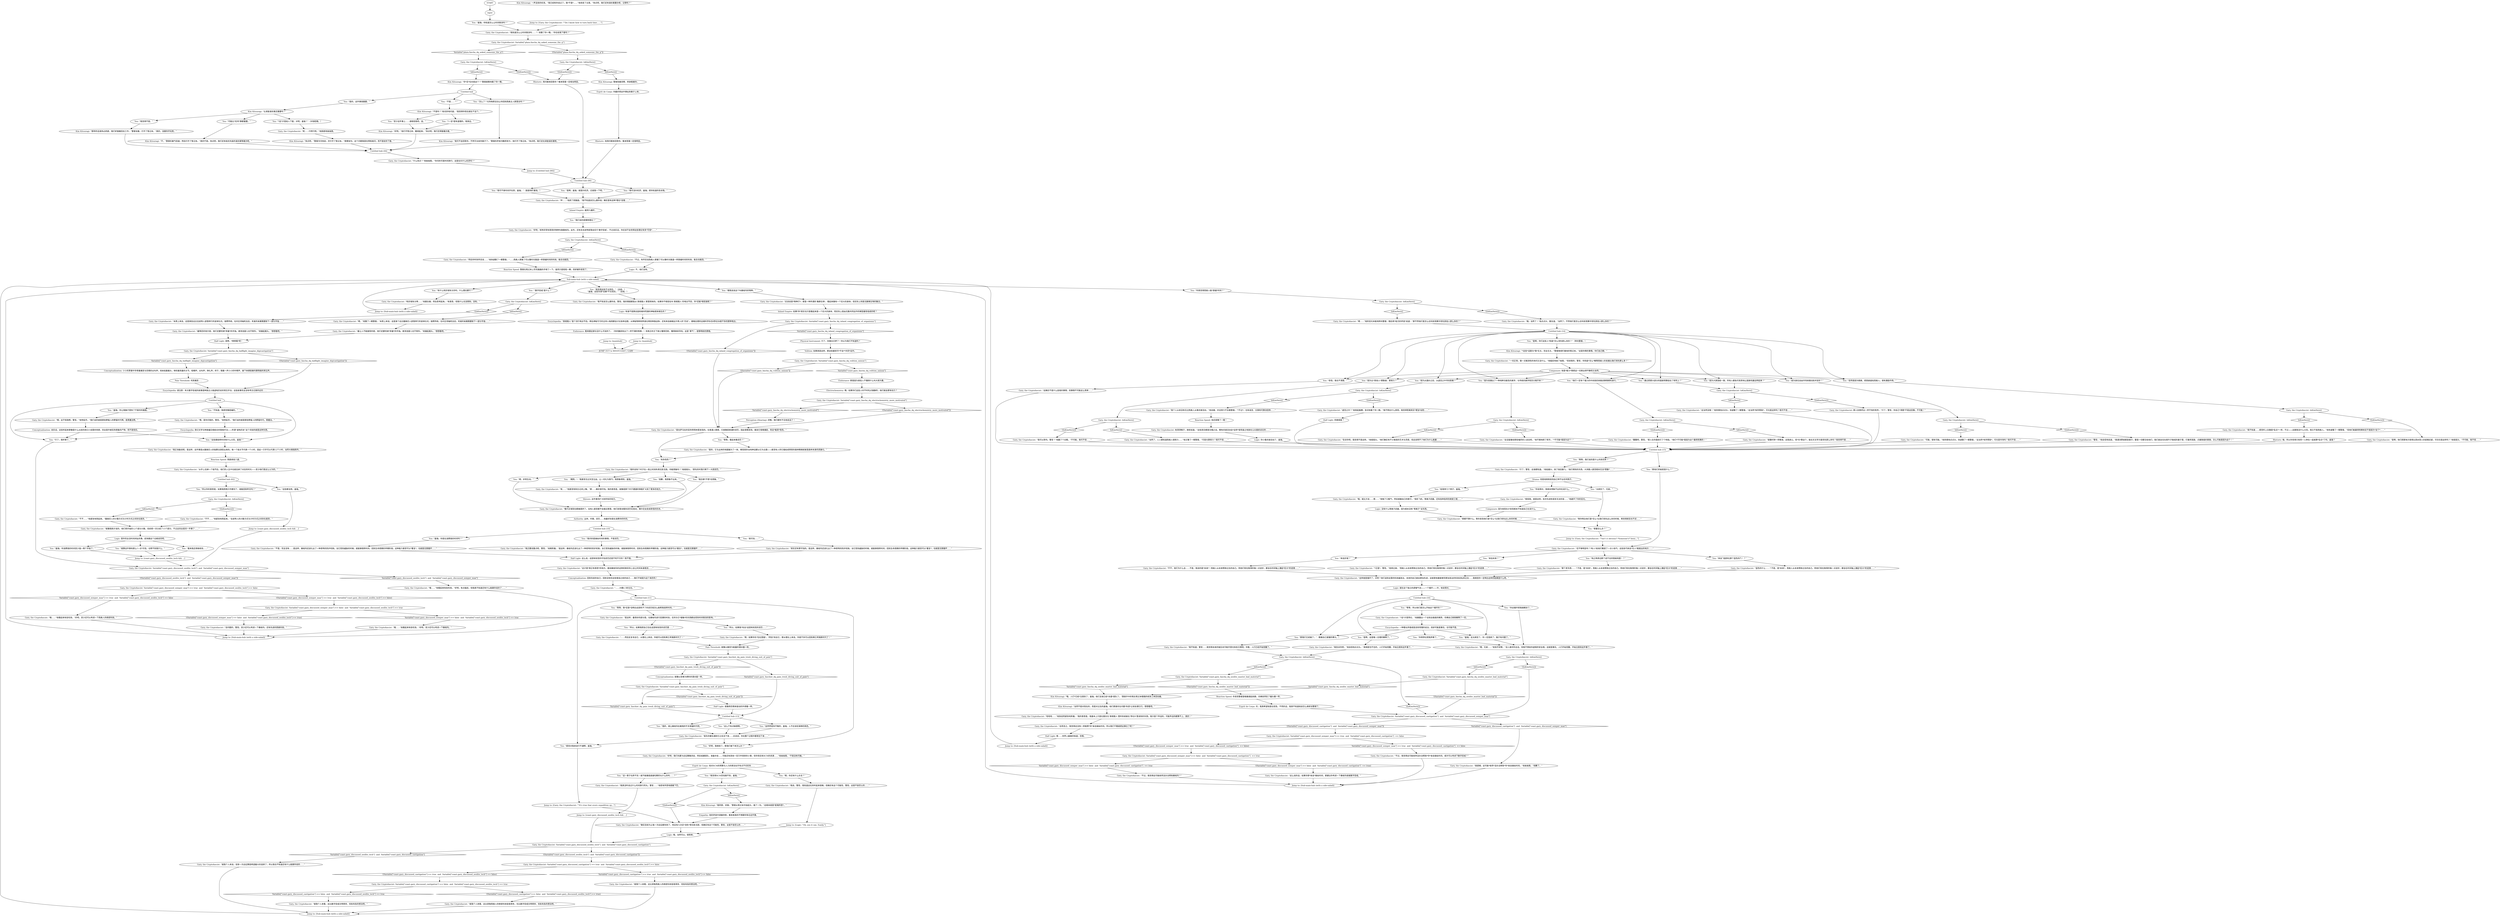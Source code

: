 # WESTCOAST / GARY FASCHA DQ
# Ask Gary if he knows how to turn back time.
# ==================================================
digraph G {
	  0 [label="START"];
	  1 [label="input"];
	  2 [label="You: “好吧，我相信了。那我们接下来怎么办？”"];
	  3 [label="You: “因为从面纱之后、从虚空之中寻找答案？”"];
	  4 [label="Gary, the Cryptofascist: IsKimHere()"];
	  5 [label="IsKimHere()", shape=diamond];
	  6 [label="!(IsKimHere())", shape=diamond];
	  7 [label="Reaction Speed: 他还是瞥了一眼！"];
	  8 [label="Gary, the Cryptofascist: 他清清嗓子，继续说道。“这些其实都是无稽之谈。哪有间谍活动会*这样*堂而皇之地放在公众面前谈论的……”"];
	  9 [label="Gary, the Cryptofascist: “可能，很有可能。”他热情地点点头，快速瞥了一眼警督。“这当然*有所帮助*，可光是市场吗？我可不信……”"];
	  10 [label="Gary, the Cryptofascist: “*正是*，警官。”他倾过身。“西奥人从未来帮助过去的自己。而他们现在取得的每一点进步，都会在时间轴上激起*巨大*的涟漪……”"];
	  11 [label="You: “行了，我听够了。”"];
	  12 [label="Gary, the Cryptofascist: “不不……”他紧张地笑起来。“塞美尼人的计数方式与计时方式之间存在差异。”"];
	  13 [label="Jump to: [coast.gary_discussed_seolite_tech && ...]"];
	  14 [label="You: “那要怎么办？”"];
	  15 [label="Gary, the Cryptofascist: “其实还有更可怕的。是这样，桑帕玛还进化出了一种奇特的防护机制。当它受到威胁的时候，就能够倒转时间，回到生命周期的早期阶段。这种能力甚至可以*重复*，也就是无限循环……”"];
	  16 [label="You: “至少这件事上……请相信我吧，金。”"];
	  17 [label="You: “盖瑞，你是在浪费我的时间吗？”"];
	  18 [label="Gary, the Cryptofascist: “确实目前为止每一次远征都失败了，而且有几次还*消失*得无影无踪，但确实有这个可能性，警官。这是不容否认的……”"];
	  19 [label="Gary, the Cryptofascist: “首先你要在遇到它之后活下来……应该说，你在整个过程中都得活下来……”"];
	  20 [label="Gary, the Cryptofascist: IsKimHere()"];
	  21 [label="IsKimHere()", shape=diamond];
	  22 [label="!(IsKimHere())", shape=diamond];
	  23 [label="Logic: 没有什么等离子武器，因为根本没有“等离子”这东西。"];
	  24 [label="Kim Kitsuragi: “哦，人们*已经*注意到了，盖瑞。他们没准已经*派遣*团队了。”警督手中的笔在笔记本粗糙的纸张上来回动着。"];
	  25 [label="Kim Kitsuragi: “当然不是对现在的，而是对过去的盖瑞。他们更喜欢在问题*失控*之前处理它们。想想看吧。”"];
	  26 [label="You: “盖瑞，你让我脑子里有了不喜欢的画面。”"];
	  27 [label="Gary, the Cryptofascist: “不过，我觉得这可能依然没办法帮助*你*亲自操纵时间。或许可以考虑下数字惩戒？”"];
	  28 [label="You: “*一定*是有道理的，我保证。”"];
	  29 [label="Rhetoric: 用问题来回答你？看来答案一定相当明显。"];
	  30 [label="Gary, the Cryptofascist: “我不知该怎么跟你说，警官。我的情报都是从‘真相猎人’那里得来的。如果你不相信名叫‘真相猎人’的电台节目，你*还能*相信谁呢？”"];
	  31 [label="Gary, the Cryptofascist: “应该说是*物种们*。那是一种所谓的‘集群生物’，看起来像有一个巨大的身体，但实际上则是无数微生物的集合。”"];
	  32 [label="You: “这么干有点缺德啊。”"];
	  33 [label="You: “因为发展出了一种纯粹功能性的美学，与传统的美学观念分离开来？”"];
	  34 [label="You: “等等，所以他们是怎么开始这个循环的？”"];
	  35 [label="Gary, the Cryptofascist: “等你明白他们是*怎么*比我们领先这么多的时候，再觉得疯狂也不迟……”"];
	  36 [label="Gary, the Cryptofascist: “那都不算什么。等你发现他们是*怎么*比我们领先这么多的时候……”"];
	  37 [label="Gary, the Cryptofascist: “我告诉你吧，”他自信地点点头。“真相是包不住的，人们开始觉醒，开始注意到这件事了。”"];
	  38 [label="Gary, the Cryptofascist: “……大概4.5秒左右。”"];
	  39 [label="Gary, the Cryptofascist: “哦……”他看起来有些吃惊。“好吧，至少还可以考虑一下桑帕玛。”"];
	  40 [label="Gary, the Cryptofascist: “不过，有传言说西奥人掌握了可以像时光隧道一样穿越时间的科技。能去也能回。”"];
	  41 [label="Encyclopedia: “真相猎人”是个流行电台节目。两名神秘兮兮的主持人每周都会讨论各种话题，从神秘物种到阴谋论再到种族战争，还有来自赫姆达尔男人的“历史”。跟格拉德的边缘科学杂志《悖论B》差不多的那种电台。"];
	  42 [label="You: “我问的是操纵时间的事情，不是泥巴。”"];
	  43 [label="Gary, the Cryptofascist: Variable[\"coast.gary_faschist_dq_pain_tresh_diving_suit_of_pain\"]"];
	  44 [label="Variable[\"coast.gary_faschist_dq_pain_tresh_diving_suit_of_pain\"]", shape=diamond];
	  45 [label="!(Variable[\"coast.gary_faschist_dq_pain_tresh_diving_suit_of_pain\"])", shape=diamond];
	  46 [label="Gary, the Cryptofascist: “当然了，人人都知道西奥人很努力……”他又瞥了一眼警督。“可是光靠努力？我可不信……”"];
	  47 [label="Gary, the Cryptofascist: “我个人从来没有见过西奥人从事间谍活动，”他说着，并且努力不去看警督。“*不过*，也有谣言、文章和可靠消息称……”"];
	  48 [label="Jump to: [Sub-main-hub (with a side-salad)]"];
	  49 [label="Gary, the Cryptofascist: “就我个人来说，安排一次远征算是希望最大的选择了，所以我也不知道还有什么能跟你说的……”"];
	  50 [label="Jump to: [Gary, the Cryptofascist: \"\"Isn't it obvious? *Someone's* been...\"]"];
	  51 [label="Untitled hub (06)"];
	  52 [label="You: “我可不拿时间开玩笑，盖瑞。”（直直地盯着他。）"];
	  53 [label="Esprit de Corps: 他对RCM的预算与人力的想法似乎有点不切实际……"];
	  54 [label="Logic: 哦，当然可以。很简单。"];
	  55 [label="Gary, the Cryptofascist: “好吧，我们先要为远征筹集资金，然后组建团队，准备补给……可能还有其他一百万件琐碎的小事，但你背后有RCM的资源……”他耸耸肩。“不是没有可能。”"];
	  56 [label="Pain Threshold: 就像以痛苦为能量的潜水服一样。"];
	  57 [label="Untitled hub (15)"];
	  58 [label="Gary, the Cryptofascist: “还不够明显吗？*有人*给他们教授了一点小技巧，这些技巧来自*无人*能抵达的地方……”"];
	  59 [label="You: “来自灰域？”"];
	  60 [label="Half Light: 同类相食？"];
	  61 [label="You: “太疯狂了，兄弟。”"];
	  63 [label="Gary, the Cryptofascist: “本质上来说，这是某些远古吉皮特人部落举行的哀悼仪式。按照传统，在村庄领袖死去后，死者的亲属需要割下一部分手指……”"];
	  64 [label="Half Light: 是啊，*想想看*吧！"];
	  65 [label="Jump to: [coast.gary_discussed_seolite_tech && ...]"];
	  66 [label="Composure: 因为他现在才发现根本不知道自己在说什么。"];
	  67 [label="Gary, the Cryptofascist: “我知道怎么让时间倒流吗……？”他瞥了你一眼。“你在给我下套吗？”"];
	  68 [label="Untitled hub"];
	  69 [label="Untitled hub (04)"];
	  70 [label="You: “可能比*任何*事都重要。”"];
	  71 [label="You: “是啊，盖瑞，就是抖机灵。迁就我一下吧。”"];
	  72 [label="Inland Empire: 越深入越好。"];
	  73 [label="You: “有什么和灰域有关的吗，什么理论都行？”"];
	  74 [label="You: “我觉得这些不太现实。”（总结。）\n“盖瑞，这些东西*全都*不太现实。”（总结。）"];
	  75 [label="Volition: 如果真是这样，那这些器官可*不会**共同*运作。"];
	  76 [label="You: “感觉对我来说行不通啊，盖瑞。”"];
	  77 [label="Gary, the Cryptofascist: “……然后反复攻击它，从理论上来说，你就可以回到弗兰考格斯时代了！”"];
	  78 [label="Logic: 你小看间谍活动了，盖瑞。"];
	  79 [label="Jump to: [Sub-main-hub (with a side-salad)]"];
	  80 [label="Gary, the Cryptofascist: Variable[\"coast.gary_fascha_dq_halflight_imagine_digicastigation\"]"];
	  81 [label="Variable[\"coast.gary_fascha_dq_halflight_imagine_digicastigation\"]", shape=diamond];
	  82 [label="!(Variable[\"coast.gary_fascha_dq_halflight_imagine_digicastigation\"])", shape=diamond];
	  83 [label="Gary, the Cryptofascist: “那个老东西……？不是，是*未来*。西奥人从未来帮助过去的自己。而他们现在取得的每一点进步，都会在时间轴上激起*巨大*的涟漪……”"];
	  84 [label="Gary, the Cryptofascist: “没问题的，警官。至少还可以考虑一下桑帕玛，还有先进的西奥科技。”"];
	  85 [label="Kim Kitsuragi: “快点吧，”警督冷冷地说，并打开了笔记本。“顺便说句，这个问题我是在明知故问，而不是给你下套。”"];
	  86 [label="Jump to: [Untitled hub (06)]"];
	  87 [label="Gary, the Cryptofascist: IsKimHere()"];
	  88 [label="IsKimHere()", shape=diamond];
	  89 [label="!(IsKimHere())", shape=diamond];
	  90 [label="Reaction Speed: 警督在笔记本上写写画画的手顿了一下。虽然只是短短一瞬，但却被你发现了。"];
	  91 [label="You: “‘数字惩戒’是什么？”"];
	  92 [label="Gary, the Cryptofascist: Variable[\"coast.gary_fascha_dq_inland_congregation_of_organisms\"]"];
	  93 [label="Variable[\"coast.gary_fascha_dq_inland_congregation_of_organisms\"]", shape=diamond];
	  94 [label="!(Variable[\"coast.gary_fascha_dq_inland_congregation_of_organisms\"])", shape=diamond];
	  95 [label="Gary, the Cryptofascist: Variable[\"coast.gary_fascha_dq_volition_unison\"]"];
	  96 [label="Variable[\"coast.gary_fascha_dq_volition_unison\"]", shape=diamond];
	  97 [label="!(Variable[\"coast.gary_fascha_dq_volition_unison\"])", shape=diamond];
	  98 [label="You: “有多危险？”"];
	  99 [label="Gary, the Cryptofascist: “我听说有个村子在一夜之间消失得无影无踪。你能想象吗？”他摇摇头。“原先的村落只剩下一大团泥巴。”"];
	  100 [label="You: “嗯，非常生动。”"];
	  101 [label="You: （嘲笑。）“我甚至见过天空泣血，让一切化为蒸汽。我想象得到，盖瑞。”"];
	  102 [label="Kim Kitsuragi: “*这些*话题与*我*无关。完全无关。”警督继续盯着他的笔记本。“这是你俩的事情。你们自己聊。”"];
	  103 [label="Gary, the Cryptofascist: IsKimHere()"];
	  104 [label="IsKimHere()", shape=diamond];
	  105 [label="!(IsKimHere())", shape=diamond];
	  106 [label="You: “这些跟扭转时间有什么关系，盖瑞？”"];
	  107 [label="Untitled hub (02)"];
	  108 [label="Jump to: [Sub-main-hub (with a side-salad)]"];
	  109 [label="Jump to: [Gary, the Cryptofascist: \"\"It's true that every expedition up...\"]"];
	  110 [label="You: “抱歉，我想象不出来。”"];
	  111 [label="Untitled hub (11)"];
	  112 [label="Gary, the Cryptofascist: “嗯……”他的目光本能地转向警督，随后用*低沉的声音*说道：“那不然他们是怎么在科技竞赛中领先其他人那么多的？”"];
	  113 [label="You: “他们一定有个强力的中央政府来推进事情顺利进行。”"];
	  114 [label="Gary, the Cryptofascist: “一切正常。做一点推测性的询问又没什么。”他尴尬地耸了耸肩。“但讲真的，警官，你到底*怎么*解释西奥人的发展比我们领先那么多？”"];
	  115 [label="Gary, the Cryptofascist: “醒醒吧，警官。”那人在你面前打了个响指。“他们*不可能*是因为这个赢得竞赛的！”"];
	  116 [label="Gary, the Cryptofascist: “哦，就比方说……嗯……”他喘了口粗气，然后揉着自己的脖子。“隐形飞机，等离子武器，还有各种各样的绝密工程……”"];
	  117 [label="You: “所以你的意思是，如果我把两只手都切了，就能回到昨天吗？”"];
	  118 [label="Conceptualization: 说实话，这些听起来更像是什么从前的奇幻小说里的场景，完全是作者狂热想象的产物，而不是现实。"];
	  119 [label="Gary, the Cryptofascist: IsKimHere()"];
	  120 [label="IsKimHere()", shape=diamond];
	  121 [label="!(IsKimHere())", shape=diamond];
	  122 [label="Jump to: [Logic: \"Oh, yes it can. Easily.\"]"];
	  123 [label="Gary, the Cryptofascist: “是在萨马拉的亚热带雨林里发现的。在普通人眼里，它就像是普通的泥巴，因此很难发现。据说它很难捕捉，而且*极其*危险。”"];
	  124 [label="Conceptualization: 回到先前的自己，回到没有犯这些错误之前的自己……我们不就是为这个来的吗！"];
	  125 [label="Gary, the Cryptofascist: IsKimHere()"];
	  126 [label="IsKimHere()", shape=diamond];
	  127 [label="!(IsKimHere())", shape=diamond];
	  128 [label="Untitled hub (16)"];
	  129 [label="You: “那我们已经输了。”（看着自己紧握的拳头。）"];
	  130 [label="Gary, the Cryptofascist: “我可以笑吗，警官？”他翻了个白眼。“不可能，我可不信……”"];
	  131 [label="Gary, the Cryptofascist: “这确实不是什么容易的事情，但事情不可能这么简单……”"];
	  132 [label="Gary, the Cryptofascist: “我不知道，警官……我觉得未来的瑞瓦肖可能手里也有些王牌吧。你看，人们已经开始觉醒了。”"];
	  133 [label="Pain Threshold: 何其痛苦……"];
	  134 [label="Gary, the Cryptofascist: “不不……”他紧张地笑起来。“吉皮特人的计数方式与计时方式之间存在差异。”"];
	  135 [label="You: “盖瑞，你浪费我的时间至少值一两个手指了。”"];
	  136 [label="You: “我们说的是哪种理论？”"];
	  137 [label="Gary, the Cryptofascist: Variable[\"coast.gary_discussed_semper_maa\"] == false  and  Variable[\"coast.gary_discussed_seolite_tech\"] == true"];
	  138 [label="Variable[\"coast.gary_discussed_semper_maa\"] == false  and  Variable[\"coast.gary_discussed_seolite_tech\"] == true", shape=diamond];
	  139 [label="!(Variable[\"coast.gary_discussed_semper_maa\"] == false  and  Variable[\"coast.gary_discussed_seolite_tech\"] == true)", shape=diamond];
	  140 [label="Gary, the Cryptofascist: Variable[\"coast.gary_discussed_semper_maa\"] == true  and  Variable[\"coast.gary_discussed_castigation\"]  == false"];
	  141 [label="Variable[\"coast.gary_discussed_semper_maa\"] == true  and  Variable[\"coast.gary_discussed_castigation\"]  == false", shape=diamond];
	  142 [label="!(Variable[\"coast.gary_discussed_semper_maa\"] == true  and  Variable[\"coast.gary_discussed_castigation\"]  == false)", shape=diamond];
	  143 [label="Gary, the Cryptofascist: “嗯，如果你先*包在里面*，*然后*攻击它，那从理论上来说，你差不多可以回到弗兰考格斯时代了！”"];
	  144 [label="Half Light: 就像用恐惧来驱动的外骨骼一样。"];
	  145 [label="Gary, the Cryptofascist: “我正要说重点呢，警官。”他微笑着。“是这样，桑帕玛还进化出了一种奇特的防护机制。当它受到威胁的时候，就能够倒转时间，回到生命周期的早期阶段。这种能力甚至可以*重复*，也就是无限循环……”"];
	  146 [label="You: “通过把更大部分的国家预算投在了研究上？”"];
	  147 [label="Composure: 他是*极力*想把这一切表达得平静而又自然。"];
	  148 [label="Gary, the Cryptofascist: IsKimHere()"];
	  149 [label="IsKimHere()", shape=diamond];
	  150 [label="!(IsKimHere())", shape=diamond];
	  151 [label="You: “是啊，这是唯一合理的解释了。”"];
	  152 [label="Gary, the Cryptofascist: “我不知道……感觉听上去像是*乱伦*一样，不过——这跟我没什么关系，我又不是西奥人。”他快速瞥了一眼警督。“但他们能赢得竞赛肯定不是因为*这个*……”"];
	  153 [label="Gary, the Cryptofascist: Variable[\"coast.gary_fascha_dq_seolite_master_bad_material\"]"];
	  154 [label="Variable[\"coast.gary_fascha_dq_seolite_master_bad_material\"]", shape=diamond];
	  155 [label="!(Variable[\"coast.gary_fascha_dq_seolite_master_bad_material\"])", shape=diamond];
	  156 [label="Gary, the Cryptofascist: Variable[\"coast.gary_discussed_castigation\"]  and  Variable[\"coast.gary_discussed_semper_maa\"]"];
	  157 [label="Variable[\"coast.gary_discussed_castigation\"]  and  Variable[\"coast.gary_discussed_semper_maa\"]", shape=diamond];
	  158 [label="!(Variable[\"coast.gary_discussed_castigation\"]  and  Variable[\"coast.gary_discussed_semper_maa\"])", shape=diamond];
	  159 [label="You: “真可怕……”"];
	  160 [label="You: “盖瑞，你知道怎么让时间倒流吗？”"];
	  161 [label="Jump to: [mainhub]"];
	  162 [label="You: “我压根*不想*去想象。”"];
	  163 [label="Authority: 丛林，村镇，泥巴……他最好别是在浪费你的时间。"];
	  164 [label="You: “这一辈子也弄不完！就不能像是直接吃颗药丸什么的吗……？”"];
	  165 [label="You: “所以，如果我*攻击*这团有知觉的泥巴……”"];
	  166 [label="Untitled hub (14)"];
	  167 [label="You: “因为大家团结一致，所有人都各尽其责地让国家机器运转起来？”"];
	  168 [label="Gary, the Cryptofascist: IsKimHere()"];
	  169 [label="IsKimHere()", shape=diamond];
	  170 [label="!(IsKimHere())", shape=diamond];
	  171 [label="Gary, the Cryptofascist: “警官，”他自信地说道，“普通消费者都是傻子。要是一切都交给他们，我们就会住在假竹子做成的屋子里，打着邦高鼓，点着致癌的熏香。怎么可能是因为这个！”"];
	  172 [label="Rhetoric: 哦，所以你觉得只和同一人种在一起就算*乱伦*了吗，盖瑞？"];
	  173 [label="Logic: 就在这个独立的逻辑气泡——一个循环——中，他说得对。"];
	  174 [label="Half Light: 嗯……世界上最美的味道，恐惧。"];
	  175 [label="Conceptualization: 小小的茅屋中孕育着痛苦与恐惧的尖叫声。母亲低垂着头，啃咬着孩童的关节。咀嚼声，尖叫声，挣扎声。终于，随着一声小小的咔嚓声，接下来便是暴风骤雨般的哭泣声。"];
	  176 [label="Endurance: 看来跟这家伙没什么可说的了。（你的腹部发出了一声不满的咆哮。）但真正的王下骑士懂得忍耐，懂得继续寻找。这是“勇气”，是黎明前的黑暗。"];
	  177 [label="Gary, the Cryptofascist: “很遗憾，这可能*依然*没办法帮助*你*亲自操纵时间。”他耸耸肩。“抱歉了。”"];
	  178 [label="Gary, the Cryptofascist: “就我个人来看，这比数字惩戒文明得多，但各有各的想法吧。”"];
	  179 [label="Kim Kitsuragi: “我同意，侦探。”警督从笔记本中抬起头，插了一句。“这根本就是*匪夷所思*。”"];
	  180 [label="Kim Kitsuragi: “我可不会回答你，不然可太给你面子了。”警督的声音冷酷而官方，他打开了笔记本。“快点吧，我们还在调查谋杀案呢。”"];
	  181 [label="Gary, the Cryptofascist: “不是，完全没有……是这样，桑帕玛还进化出了一种奇特的防护机制。当它受到威胁的时候，就能够倒转时间，回到生命周期的早期阶段。这种能力甚至可以*重复*，也就是无限循环……”"];
	  182 [label="Gary, the Cryptofascist: “这才是*真正有意思*的地方。据说桑帕玛的这种机制实际上会让时间本身倒流……”"];
	  183 [label="Gary, the Cryptofascist: IsKimHere()"];
	  184 [label="IsKimHere()", shape=diamond];
	  185 [label="!(IsKimHere())", shape=diamond];
	  186 [label="Gary, the Cryptofascist: “这样就是循环了，对吧？他们送到这里的科技越发达，未来的自己就会更加先进，这就意味着能够将更加发达的科技走私到过去……我相信你一定明白这样的结果是什么吧。”"];
	  187 [label="You: “盖瑞，这太疯狂了。你一定是疯了，脑子有问题了。”"];
	  188 [label="Drama: 但是他刚刚发现自己举不出任何例子。"];
	  189 [label="Empathy: 他的声音中透着欣慰，看来是真的不想跟你争论这件事。"];
	  190 [label="Gary, the Cryptofascist: IsKimHere()"];
	  191 [label="IsKimHere()", shape=diamond];
	  192 [label="!(IsKimHere())", shape=diamond];
	  193 [label="Kim Kitsuragi: “比调查谋杀案还重要吗？”"];
	  194 [label="Rhetoric: 他用问题来回答你。看来答案一定很明显。"];
	  195 [label="Logic: 有谁不是靠创造和维持荒唐的神秘感来维生的？"];
	  196 [label="Inland Empire: 如果*你*其实也只是看起来是一个巨大的身体，而实际上是由无数共同运作的微型器官组成的呢？"];
	  197 [label="You: “我觉得RCM恐怕做不到，盖瑞。”"];
	  198 [label="You: “因为放任自由市场来推动技术进步？”"];
	  199 [label="You: “显然是因为隔离，把西奥留给西奥人。很有激励作用。”"];
	  200 [label="You: “来自未来？”"];
	  201 [label="Gary, the Cryptofascist: “就像时钟一样精准，这我承认。但*光*靠这个，能在天文学方面领先那么多吗？我觉得不是……”"];
	  202 [label="Gary, the Cryptofascist: “这话留着给那些嗑药的人说去吧，”他不屑地挥了挥手。“*不可能*是因为这个！”"];
	  203 [label="Esprit de Corps: 天，我真希望他是在挖苦。不然的话，我真不知道他该怎么继续当警探了。"];
	  204 [label="Gary, the Cryptofascist: “最让人不能接受的是，他们还要咬掉*孩童*的手指。甚至连婴儿也不例外。”他皱起眉头。“想想看吧。”"];
	  205 [label="You: “就算这件事有那么*一点*可信，也帮不到我什么。”"];
	  206 [label="You: “地之角旁边那个进不去的隐秘地堡！？”"];
	  207 [label="You: “嗯，你还有什么办法？”"];
	  208 [label="Kim Kitsuragi: “不是吗？”他诧异地问道。“我觉得你现在就在干这个。”"];
	  209 [label="Gary, the Cryptofascist: Variable[\"coast.gary_fascha_dq_electrochemistry_more_motivated\"]"];
	  210 [label="Variable[\"coast.gary_fascha_dq_electrochemistry_more_motivated\"]", shape=diamond];
	  211 [label="!(Variable[\"coast.gary_fascha_dq_electrochemistry_more_motivated\"])", shape=diamond];
	  212 [label="Gary, the Cryptofascist: IsKimHere()"];
	  213 [label="IsKimHere()", shape=diamond];
	  214 [label="!(IsKimHere())", shape=diamond];
	  215 [label="You: “奇怪，我也不清楚。”"];
	  216 [label="Gary, the Cryptofascist: “是啊，他们把那地方锁得比西米恩人的屁眼还紧，可仅仅是这样吗？”他摇摇头。“不可能，我不信……”"];
	  217 [label="You: “你这循环把我搞糊涂了。”"];
	  218 [label="Gary, the Cryptofascist: “这当然没错！”他热情地点点头，快速瞥了一眼警督。“这当然*有所帮助*，可光是这样吗？我可不信……”"];
	  219 [label="Gary, the Cryptofascist: “不不，他们为什么会……不是，我说的是*未来*！西奥人从未来帮助过去的自己。而他们现在取得的每一点进步，都会在时间轴上激起*巨大*的涟漪……”"];
	  220 [label="Gary, the Cryptofascist: “相信我，就是这样。技术先进到语言无法形容……”他避开了你的目光。"];
	  221 [label="Gary, the Cryptofascist: “*这*才是悖论，”他展露出一个全知全能般的微笑，仿佛自己刚刚解释了一切。"];
	  222 [label="Encyclopedia: 一种看似矛盾或是违背常理的说法，但却可能是事实。也可能不是。"];
	  223 [label="Gary, the Cryptofascist: “哈哈哈……”他急促而紧张地笑着。“我的意思是，我基本上只是在重复在‘真相猎人’里听到或者在‘悖论B’里读到的东西。我只是个传话的，可能传话的都算不上，真的！”"];
	  224 [label="Untitled hub"];
	  225 [label="Gary, the Cryptofascist: “我正准备说呢。是这样，这件事是从塞美尼人的指算法演变出来的。每一个指关节代表一个小时，因此一只手可以代表12个小时，当然大拇指除外。”"];
	  226 [label="Encyclopedia: 请注意：有关数字惩戒的故事是种族主义者虚构历史的常见手法，这些故事完全没有考古记录的证实……"];
	  227 [label="You: “不知道，我感觉像是编的。”"];
	  228 [label="Gary, the Cryptofascist: “这么说的话，如果你想*亲自*操纵时间，那建议你考虑一下桑帕玛或者数字惩戒。”"];
	  229 [label="Gary, the Cryptofascist: “不过，我觉得这可能依然没办法帮助桑帕玛？”"];
	  230 [label="Gary, the Cryptofascist: Variable[\"coast.gary_discussed_castigation\"] == false  and  Variable[\"coast.gary_discussed_seolite_tech\"] == true"];
	  231 [label="Variable[\"coast.gary_discussed_castigation\"] == false  and  Variable[\"coast.gary_discussed_seolite_tech\"] == true", shape=diamond];
	  232 [label="!(Variable[\"coast.gary_discussed_castigation\"] == false  and  Variable[\"coast.gary_discussed_seolite_tech\"] == true)", shape=diamond];
	  233 [label="Jump to: [Gary, the Cryptofascist: \"\"Do I know how to turn back time......\"]"];
	  234 [label="You: “怎么了？光凭物质没法让你回到西奥主人那里去吗？”"];
	  235 [label="Kim Kitsuragi: “不，”警督叹着气回道，然后打开了笔记本。“真的不是。快点吧，我们还有低优先级的谋杀案等着办呢。”"];
	  236 [label="You: “我可没抖机灵，盖瑞。把你知道的告诉我。”"];
	  237 [label="Gary, the Cryptofascist: “呼……”他抓了抓脑袋。“我不知道该怎么跟你说。确实是有这种*理论*没错……”"];
	  238 [label="Gary, the Cryptofascist: “哦，当然了！”他点点头，重复道。“当然了。不然他们是怎么在科技竞赛中领先其他人那么多的？”"];
	  239 [label="You: “是啊，你们这些人*到底*怎么领先那么多的？”（转向警督。）"];
	  240 [label="You: “来自飞旋旅社那个蓝色的门！？”"];
	  241 [label="Gary, the Cryptofascist: “蓝色的什么……？不是，是*未来*。西奥人从未来帮助过去的自己。而他们现在取得的每一点进步，都会在时间轴上激起*巨大*的涟漪……”"];
	  242 [label="You: “给我举几个例子，盖瑞。”"];
	  243 [label="You: “你说得对，我根本想象不出你在说什么。”"];
	  244 [label="Gary, the Cryptofascist: “最残忍的地方是，他们还要咬掉*孩童*的手指。甚至连婴儿也不例外。”他皱起眉头。“想想看吧。”"];
	  245 [label="Encyclopedia: 奇幻文学与种族偏见相结合的隐喻手法——所谓“虚构历史”这个词说的就是这种东西。"];
	  246 [label="Gary, the Cryptofascist: Variable[\"coast.gary_discussed_semper_maa\"] == false  and  Variable[\"coast.gary_discussed_castigation\"]  == true"];
	  247 [label="Variable[\"coast.gary_discussed_semper_maa\"] == false  and  Variable[\"coast.gary_discussed_castigation\"]  == true", shape=diamond];
	  248 [label="!(Variable[\"coast.gary_discussed_semper_maa\"] == false  and  Variable[\"coast.gary_discussed_castigation\"]  == true)", shape=diamond];
	  249 [label="Gary, the Cryptofascist: Variable[\"coast.gary_discussed_castigation\"] == true  and  Variable[\"coast.gary_discussed_seolite_tech\"] == false"];
	  250 [label="Variable[\"coast.gary_discussed_castigation\"] == true  and  Variable[\"coast.gary_discussed_seolite_tech\"] == false", shape=diamond];
	  251 [label="!(Variable[\"coast.gary_discussed_castigation\"] == true  and  Variable[\"coast.gary_discussed_seolite_tech\"] == false)", shape=diamond];
	  252 [label="Kim Kitsuragi: “你*还*在纠结这个？”警督疲惫地看了你一眼。"];
	  253 [label="You: “*这*才是给人下套，对吧，盖瑞？”（对他眨眼。）"];
	  254 [label="Half Light: 这么说，这团有知觉的可怕泥巴还是不死不灭的？真不错。"];
	  255 [label="Untitled hub (13)"];
	  256 [label="Gary, the Cryptofascist: “虚空之中？”他抱起胳膊，急切地看了你一眼。“我不明白什么意思。我觉得答案其实*更加*凶险……”"];
	  257 [label="You: “你用悖论把我弄晕了。”"];
	  258 [label="Gary, the Cryptofascist: IsKimHere()"];
	  259 [label="IsKimHere()", shape=diamond];
	  260 [label="!(IsKimHere())", shape=diamond];
	  261 [label="Logic: 是你完全没时间闲扯的事。赶快跟这个白痴说完吧。"];
	  262 [label="Gary, the Cryptofascist: “喂，这不怪我啊，警官。”他举起手。“我们谈的就是那些野蛮人的野蛮时代啊。是黑魔法啊。”"];
	  263 [label="Jump to: [mainhub]"];
	  264 [label="Gary, the Cryptofascist: “喂，是你问我的，警官。”他举起手。“我们谈的就是那些野蛮人的野蛮时代。黑魔法。”"];
	  265 [label="Jump to: [Sub-main-hub (with a side-salad)]"];
	  266 [label="Gary, the Cryptofascist: “就我个人来看，这比获取西奥人的绝密科技容易得多，但各有各的想法吧。”"];
	  267 [label="Kim Kitsuragi: 警督抱着双臂，转身看着你。"];
	  268 [label="Gary, the Cryptofascist: “呃……行吧行吧。”他困惑地耸耸肩。"];
	  269 [label="Gary, the Cryptofascist: “然后你听到传言说……”他快速瞥了一眼警督。“……西奥人掌握了可以像时光隧道一样穿越时间的科技。能去也能回。”"];
	  270 [label="You: “等等，看起来像泥巴？”"];
	  271 [label="Untitled hub (10)"];
	  272 [label="Conceptualization: 就像以苦难为燃料的潜水艇一样。"];
	  273 [label="You: “自然界是有平衡的，盖瑞。人不应该扮演神的角色。”"];
	  274 [label="You: “等等，我们说的是什么科技优势？”"];
	  275 [label="Gary, the Cryptofascist: “喂，兄弟……”他张开双臂。“没人喜欢听这话，但我不想给你虚假的安全感。这就是事实。人们开始觉醒，开始注意到这件事了。”"];
	  276 [label="Gary, the Cryptofascist: IsKimHere()"];
	  277 [label="IsKimHere()", shape=diamond];
	  278 [label="!(IsKimHere())", shape=diamond];
	  279 [label="Reaction Speed: 简直胡说八道。"];
	  280 [label="You: “这些都没用，盖瑞。”"];
	  281 [label="Gary, the Cryptofascist: “就像我刚才说的，他们用手指的12个部分计数，但却把一天分成了15个部分。不过这完全是另一件事了……”"];
	  282 [label="You: “看来我还得继续找……”"];
	  283 [label="Gary, the Cryptofascist: “哦……”他看起来有些吃惊。“好吧，有点尴尬，但我真不知道还有什么能跟你说的了……”"];
	  284 [label="Gary, the Cryptofascist: “就我个人来看，这比获取西奥人的绝密科技容易得多，也比数字惩戒文明得多，但各有各的想法吧。”"];
	  285 [label="Gary, the Cryptofascist: Variable[\"plaza.fascha_dq_asked_someone_the_q\"]"];
	  286 [label="Variable[\"plaza.fascha_dq_asked_someone_the_q\"]", shape=diamond];
	  287 [label="!(Variable[\"plaza.fascha_dq_asked_someone_the_q\"])", shape=diamond];
	  288 [label="Esprit de Corps: 你最好把这件事扯到案子上来。"];
	  289 [label="Kim Kitsuragi: “那样的话请务必抓紧，我们好接着回去工作，”警督说着，打开了笔记本。“真的，没跟你开玩笑。”"];
	  290 [label="You: “跟我说说这个叫桑帕玛的物种。”"];
	  291 [label="Physical Instrument: 行了，别做白日梦了！你以为我们不知道吗？"];
	  292 [label="Perception (Hearing): 闭嘴，我们都听不见他说话了！"];
	  293 [label="Electrochemistry: 喂，如果你们这些人时不时吃点镇静药，他们就会更有动力？"];
	  294 [label="Gary, the Cryptofascist: “咳……”他甚至惊到忘记闭上嘴。“那……确实很可怕。我的意思是，就像是那个村子遭遇的惨剧扩大到了更多的地方。”"];
	  295 [label="Gary, the Cryptofascist: “我真没听说过什么时间旅行药丸，警官……”他若有所思地揉着下巴。"];
	  296 [label="You: “很好。就让桑帕玛拉着我的牛车穿越时代吧。”"];
	  297 [label="You: “因为比*其他人*更勤奋、更努力？”"];
	  298 [label="Gary, the Cryptofascist: IsKimHere()"];
	  299 [label="IsKimHere()", shape=diamond];
	  300 [label="!(IsKimHere())", shape=diamond];
	  301 [label="Gary, the Cryptofascist: “告诉你吧，我觉得不是这样。”他摇摇头。“他们确实有不少美丽的艺术与灵感，但这说明不了他们为什么能赢……”"];
	  302 [label="Gary, the Cryptofascist: “行了，警官，这谁都知道。”他低着头，挠了挠后脑勺。“他们得到的东西，大多数人甚至根本无法*想象*……”"];
	  303 [label="Gary, the Cryptofascist: IsKimHere()"];
	  304 [label="IsKimHere()", shape=diamond];
	  305 [label="!(IsKimHere())", shape=diamond];
	  306 [label="Gary, the Cryptofascist: Variable[\"coast.gary_discussed_seolite_tech\"]  and  Variable[\"coast.gary_discussed_semper_maa\"]"];
	  307 [label="Variable[\"coast.gary_discussed_seolite_tech\"]  and  Variable[\"coast.gary_discussed_semper_maa\"]", shape=diamond];
	  308 [label="!(Variable[\"coast.gary_discussed_seolite_tech\"]  and  Variable[\"coast.gary_discussed_semper_maa\"])", shape=diamond];
	  309 [label="Gary, the Cryptofascist: Variable[\"coast.gary_discussed_semper_maa\"] == true  and  Variable[\"coast.gary_discussed_seolite_tech\"] == false"];
	  310 [label="Variable[\"coast.gary_discussed_semper_maa\"] == true  and  Variable[\"coast.gary_discussed_seolite_tech\"] == false", shape=diamond];
	  311 [label="!(Variable[\"coast.gary_discussed_semper_maa\"] == true  and  Variable[\"coast.gary_discussed_seolite_tech\"] == false)", shape=diamond];
	  312 [label="Gary, the Cryptofascist: “哦……”他看起来有些吃惊。“好吧，至少还可以考虑一下西奥人的绝密科技。”"];
	  313 [label="Jump to: [coast.gary_discussed_seolite_tech && ...]"];
	  314 [label="Gary, the Cryptofascist: Variable[\"coast.gary_discussed_seolite_tech\"]  and  Variable[\"coast.gary_discussed_castigation\"]"];
	  315 [label="Variable[\"coast.gary_discussed_seolite_tech\"]  and  Variable[\"coast.gary_discussed_castigation\"]", shape=diamond];
	  316 [label="!(Variable[\"coast.gary_discussed_seolite_tech\"]  and  Variable[\"coast.gary_discussed_castigation\"])", shape=diamond];
	  317 [label="Gary, the Cryptofascist: “什么快点？”他耸耸肩。“你问的可是时间旅行。这是在抖什么机灵吗？”"];
	  318 [label="Shivers: 这件事将扩大到所有的地方。"];
	  319 [label="You: “等等，我*还是*没明白这团死不了的泥巴怪怎么能帮我扭转时间。”"];
	  320 [label="Gary, the Cryptofascist: Variable[\"coast.gary_faschist_dq_pain_tresh_diving_suit_of_pain\"]"];
	  321 [label="Variable[\"coast.gary_faschist_dq_pain_tresh_diving_suit_of_pain\"]", shape=diamond];
	  322 [label="!(Variable[\"coast.gary_faschist_dq_pain_tresh_diving_suit_of_pain\"])", shape=diamond];
	  323 [label="You: “那他们的秘密是什么？”"];
	  324 [label="Gary, the Cryptofascist: 那人刻意挤出一声不悦的笑声。“行了，警官，你自己*清楚*不是这回事。不可能！”"];
	  325 [label="Gary, the Cryptofascist: Variable[\"coast.gary_fascha_dq_seolite_master_bad_material\"]"];
	  326 [label="Variable[\"coast.gary_fascha_dq_seolite_master_bad_material\"]", shape=diamond];
	  327 [label="!(Variable[\"coast.gary_fascha_dq_seolite_master_bad_material\"])", shape=diamond];
	  328 [label="Reaction Speed: 你发现警督瑟缩着揉起前额，仿佛突然犯了偏头痛一样。"];
	  329 [label="Gary, the Cryptofascist: “总而言之，我觉得这没有一样能帮*你*亲自操纵时间。所以我们干脆就把这事忘了吧？”"];
	  330 [label="Jump to: [Sub-main-hub (with a side-salad)]"];
	  331 [label="Gary, the Cryptofascist: IsKimHere()"];
	  332 [label="IsKimHere()", shape=diamond];
	  333 [label="!(IsKimHere())", shape=diamond];
	  334 [label="You: “是的，这件事很重要。”"];
	  335 [label="You: “不是……？”"];
	  336 [label="You: “我觉得不是。”"];
	  337 [label="Kim Kitsuragi: “好吧。”他打开笔记本，翻阅起来。“快点吧。我们还得接着办案。”"];
	  338 [label="Sub-main-hub (with a side-salad)"];
	  339 [label="Gary, the Cryptofascist: “好吧，有种非常有意思的物种叫做桑帕玛。此外，还有支吉皮特部落会实行‘数字惩戒’，不过说实话，你应该不会觉得这些理论有多*可信*……”"];
	  340 [label="Logic: 不，他们没有。"];
	  341 [label="You: “你真觉得西奥人能*穿越*时间？”"];
	  342 [label="Gary, the Cryptofascist: “和灰域有关啊……”他重复着，然后思考起来。“有意思，但我什么也没想到。没有。”"];
	  343 [label="Gary, the Cryptofascist: “是的，它与丛林的地面融为了一体。难怪很多当地神话都以它为主题——甚至有人将它描绘成愤怒的森林精魂或者是森林本身的具象化。”"];
	  344 [label="Endurance: 那是因为某些人不懂得什么叫大局为重。"];
	  345 [label="Gary, the Cryptofascist: “整片区域现在都被遗弃了。当地人甚至都不会接近那里。他们发誓说看到泥巴在扭动，偶尔还会变成奇怪的形状。”"];
	  346 [label="Gary, the Cryptofascist: “是这样，最奇妙的部分是，在桑帕玛进行回溯的时刻，任何与它*接触*的东西都会受到时间倒流的影响。”"];
	  347 [label="You: “所以，如果我把自己包在这团有知觉的泥巴里……”"];
	  348 [label="Kim Kitsuragi: 一声沮丧的叹息。“我已经和你说过了。我*不是*……”他改变了主意。“快点吧，我们还有谋杀案要办呢，记得吗？”"];
	  349 [label="Gary, the Cryptofascist: “嗯，”他瞥了一眼警督。“本质上来说，这是某个远古塞美尼人部落举行的哀悼仪式。按照传统，在村庄领袖死去后，死者的亲属需要割下一部分手指……”"];
	  350 [label="Gary, the Cryptofascist: “从手上去掉一个指节后，他们的人生中也就去掉了对应的时光——至少他们是这么认为的。”"];
	  351 [label="Gary, the Cryptofascist: “我说，警官，我知道这任务听起来很难，但确实有这个可能性，警官。这是不容否认的……”"];
	  5330221 [label="JUMP OUT to WESTCOAST / GARY", shape=diamond];
	  0 -> 1
	  1 -> 160
	  2 -> 55
	  3 -> 103
	  4 -> 5
	  4 -> 6
	  5 -> 153
	  6 -> 156
	  7 -> 8
	  8 -> 78
	  9 -> 57
	  10 -> 186
	  11 -> 306
	  12 -> 281
	  13 -> 314
	  14 -> 50
	  15 -> 254
	  16 -> 337
	  17 -> 181
	  18 -> 54
	  19 -> 2
	  19 -> 76
	  20 -> 21
	  20 -> 22
	  21 -> 218
	  22 -> 324
	  23 -> 36
	  24 -> 25
	  25 -> 223
	  26 -> 262
	  27 -> 330
	  28 -> 337
	  29 -> 51
	  30 -> 195
	  31 -> 196
	  32 -> 19
	  33 -> 168
	  34 -> 221
	  35 -> 14
	  36 -> 14
	  37 -> 4
	  38 -> 111
	  39 -> 265
	  40 -> 340
	  41 -> 176
	  42 -> 145
	  43 -> 44
	  43 -> 45
	  44 -> 255
	  45 -> 144
	  46 -> 57
	  47 -> 7
	  48 -> 338
	  49 -> 108
	  50 -> 58
	  51 -> 236
	  51 -> 52
	  51 -> 71
	  52 -> 237
	  53 -> 164
	  53 -> 197
	  53 -> 207
	  54 -> 314
	  55 -> 53
	  56 -> 320
	  57 -> 274
	  57 -> 323
	  58 -> 240
	  58 -> 59
	  58 -> 206
	  58 -> 200
	  59 -> 219
	  60 -> 57
	  61 -> 35
	  63 -> 244
	  64 -> 80
	  65 -> 306
	  66 -> 36
	  67 -> 285
	  68 -> 234
	  68 -> 334
	  68 -> 335
	  69 -> 317
	  70 -> 235
	  71 -> 237
	  72 -> 136
	  73 -> 342
	  74 -> 30
	  75 -> 95
	  76 -> 109
	  77 -> 56
	  78 -> 57
	  79 -> 338
	  80 -> 81
	  80 -> 82
	  81 -> 175
	  82 -> 226
	  83 -> 186
	  84 -> 265
	  85 -> 69
	  86 -> 51
	  87 -> 88
	  87 -> 89
	  88 -> 269
	  89 -> 40
	  90 -> 338
	  91 -> 303
	  92 -> 93
	  92 -> 94
	  93 -> 291
	  94 -> 123
	  95 -> 96
	  95 -> 97
	  96 -> 344
	  97 -> 123
	  98 -> 99
	  99 -> 162
	  99 -> 100
	  99 -> 101
	  99 -> 110
	  100 -> 345
	  101 -> 294
	  102 -> 114
	  103 -> 104
	  103 -> 105
	  104 -> 47
	  105 -> 256
	  106 -> 225
	  107 -> 280
	  107 -> 117
	  108 -> 338
	  109 -> 18
	  110 -> 345
	  111 -> 2
	  111 -> 76
	  111 -> 319
	  112 -> 166
	  113 -> 298
	  114 -> 147
	  115 -> 57
	  116 -> 23
	  117 -> 258
	  118 -> 106
	  118 -> 11
	  119 -> 120
	  119 -> 121
	  120 -> 179
	  121 -> 18
	  122 -> 54
	  123 -> 98
	  123 -> 270
	  124 -> 38
	  125 -> 126
	  125 -> 127
	  126 -> 9
	  127 -> 171
	  128 -> 129
	  128 -> 34
	  128 -> 151
	  128 -> 217
	  128 -> 187
	  129 -> 132
	  130 -> 57
	  131 -> 57
	  132 -> 4
	  133 -> 226
	  134 -> 281
	  135 -> 313
	  136 -> 339
	  137 -> 138
	  137 -> 139
	  138 -> 39
	  139 -> 84
	  140 -> 141
	  140 -> 142
	  141 -> 27
	  142 -> 246
	  143 -> 56
	  144 -> 255
	  145 -> 254
	  146 -> 20
	  147 -> 33
	  147 -> 3
	  147 -> 198
	  147 -> 167
	  147 -> 199
	  147 -> 297
	  147 -> 113
	  147 -> 146
	  147 -> 215
	  148 -> 149
	  148 -> 150
	  149 -> 152
	  150 -> 216
	  151 -> 37
	  152 -> 172
	  153 -> 154
	  153 -> 155
	  154 -> 24
	  155 -> 328
	  156 -> 157
	  156 -> 158
	  157 -> 177
	  158 -> 140
	  159 -> 15
	  160 -> 67
	  161 -> 5330221
	  162 -> 345
	  163 -> 271
	  164 -> 295
	  165 -> 143
	  166 -> 33
	  166 -> 3
	  166 -> 198
	  166 -> 167
	  166 -> 199
	  166 -> 297
	  166 -> 239
	  166 -> 113
	  166 -> 146
	  166 -> 215
	  167 -> 20
	  168 -> 169
	  168 -> 170
	  169 -> 301
	  170 -> 202
	  171 -> 57
	  172 -> 57
	  173 -> 128
	  174 -> 79
	  175 -> 133
	  176 -> 263
	  177 -> 330
	  178 -> 108
	  179 -> 189
	  180 -> 69
	  181 -> 254
	  182 -> 124
	  183 -> 184
	  183 -> 185
	  184 -> 46
	  185 -> 130
	  186 -> 173
	  187 -> 275
	  188 -> 242
	  188 -> 243
	  188 -> 61
	  189 -> 18
	  190 -> 192
	  190 -> 191
	  191 -> 267
	  192 -> 29
	  193 -> 336
	  193 -> 253
	  193 -> 70
	  194 -> 51
	  195 -> 41
	  196 -> 92
	  197 -> 119
	  198 -> 125
	  199 -> 148
	  200 -> 10
	  201 -> 57
	  202 -> 57
	  203 -> 156
	  204 -> 64
	  205 -> 313
	  206 -> 83
	  207 -> 351
	  208 -> 16
	  208 -> 28
	  209 -> 210
	  209 -> 211
	  210 -> 292
	  211 -> 123
	  212 -> 213
	  212 -> 214
	  213 -> 112
	  214 -> 238
	  215 -> 131
	  216 -> 57
	  217 -> 275
	  218 -> 57
	  219 -> 186
	  220 -> 66
	  221 -> 222
	  222 -> 129
	  222 -> 187
	  222 -> 257
	  222 -> 151
	  223 -> 329
	  224 -> 11
	  224 -> 26
	  224 -> 227
	  224 -> 106
	  225 -> 279
	  226 -> 224
	  227 -> 264
	  228 -> 330
	  229 -> 330
	  230 -> 232
	  230 -> 231
	  231 -> 178
	  232 -> 284
	  233 -> 67
	  234 -> 180
	  235 -> 69
	  236 -> 237
	  237 -> 72
	  238 -> 166
	  239 -> 102
	  240 -> 241
	  241 -> 186
	  242 -> 116
	  243 -> 220
	  244 -> 64
	  245 -> 106
	  245 -> 11
	  246 -> 248
	  246 -> 247
	  247 -> 229
	  248 -> 228
	  249 -> 250
	  249 -> 251
	  250 -> 266
	  251 -> 230
	  252 -> 68
	  253 -> 268
	  254 -> 182
	  255 -> 32
	  255 -> 273
	  255 -> 296
	  256 -> 60
	  257 -> 275
	  258 -> 259
	  258 -> 260
	  259 -> 12
	  260 -> 134
	  261 -> 282
	  261 -> 205
	  261 -> 135
	  262 -> 118
	  263 -> 5330221
	  264 -> 245
	  265 -> 338
	  266 -> 108
	  267 -> 288
	  268 -> 85
	  269 -> 90
	  270 -> 343
	  271 -> 17
	  271 -> 42
	  271 -> 159
	  272 -> 43
	  273 -> 19
	  274 -> 302
	  275 -> 276
	  276 -> 277
	  276 -> 278
	  277 -> 325
	  278 -> 156
	  279 -> 350
	  280 -> 65
	  281 -> 261
	  282 -> 313
	  283 -> 265
	  284 -> 108
	  285 -> 286
	  285 -> 287
	  286 -> 331
	  287 -> 190
	  288 -> 194
	  289 -> 69
	  290 -> 31
	  291 -> 75
	  292 -> 123
	  293 -> 209
	  294 -> 318
	  295 -> 13
	  296 -> 19
	  297 -> 183
	  298 -> 299
	  298 -> 300
	  299 -> 201
	  300 -> 115
	  301 -> 57
	  302 -> 188
	  303 -> 304
	  303 -> 305
	  304 -> 349
	  305 -> 63
	  306 -> 307
	  306 -> 308
	  307 -> 283
	  308 -> 309
	  309 -> 310
	  309 -> 311
	  310 -> 312
	  311 -> 137
	  312 -> 265
	  313 -> 306
	  314 -> 315
	  314 -> 316
	  315 -> 49
	  316 -> 249
	  317 -> 86
	  318 -> 345
	  319 -> 346
	  320 -> 321
	  320 -> 322
	  321 -> 255
	  322 -> 272
	  323 -> 58
	  324 -> 57
	  325 -> 326
	  325 -> 327
	  326 -> 24
	  327 -> 156
	  328 -> 203
	  329 -> 174
	  330 -> 338
	  331 -> 332
	  331 -> 333
	  332 -> 252
	  333 -> 29
	  334 -> 193
	  335 -> 208
	  336 -> 289
	  337 -> 69
	  338 -> 290
	  338 -> 73
	  338 -> 74
	  338 -> 341
	  338 -> 91
	  339 -> 87
	  340 -> 338
	  341 -> 212
	  342 -> 48
	  343 -> 98
	  344 -> 293
	  345 -> 163
	  346 -> 347
	  346 -> 165
	  347 -> 77
	  349 -> 204
	  350 -> 107
	  351 -> 122
}

